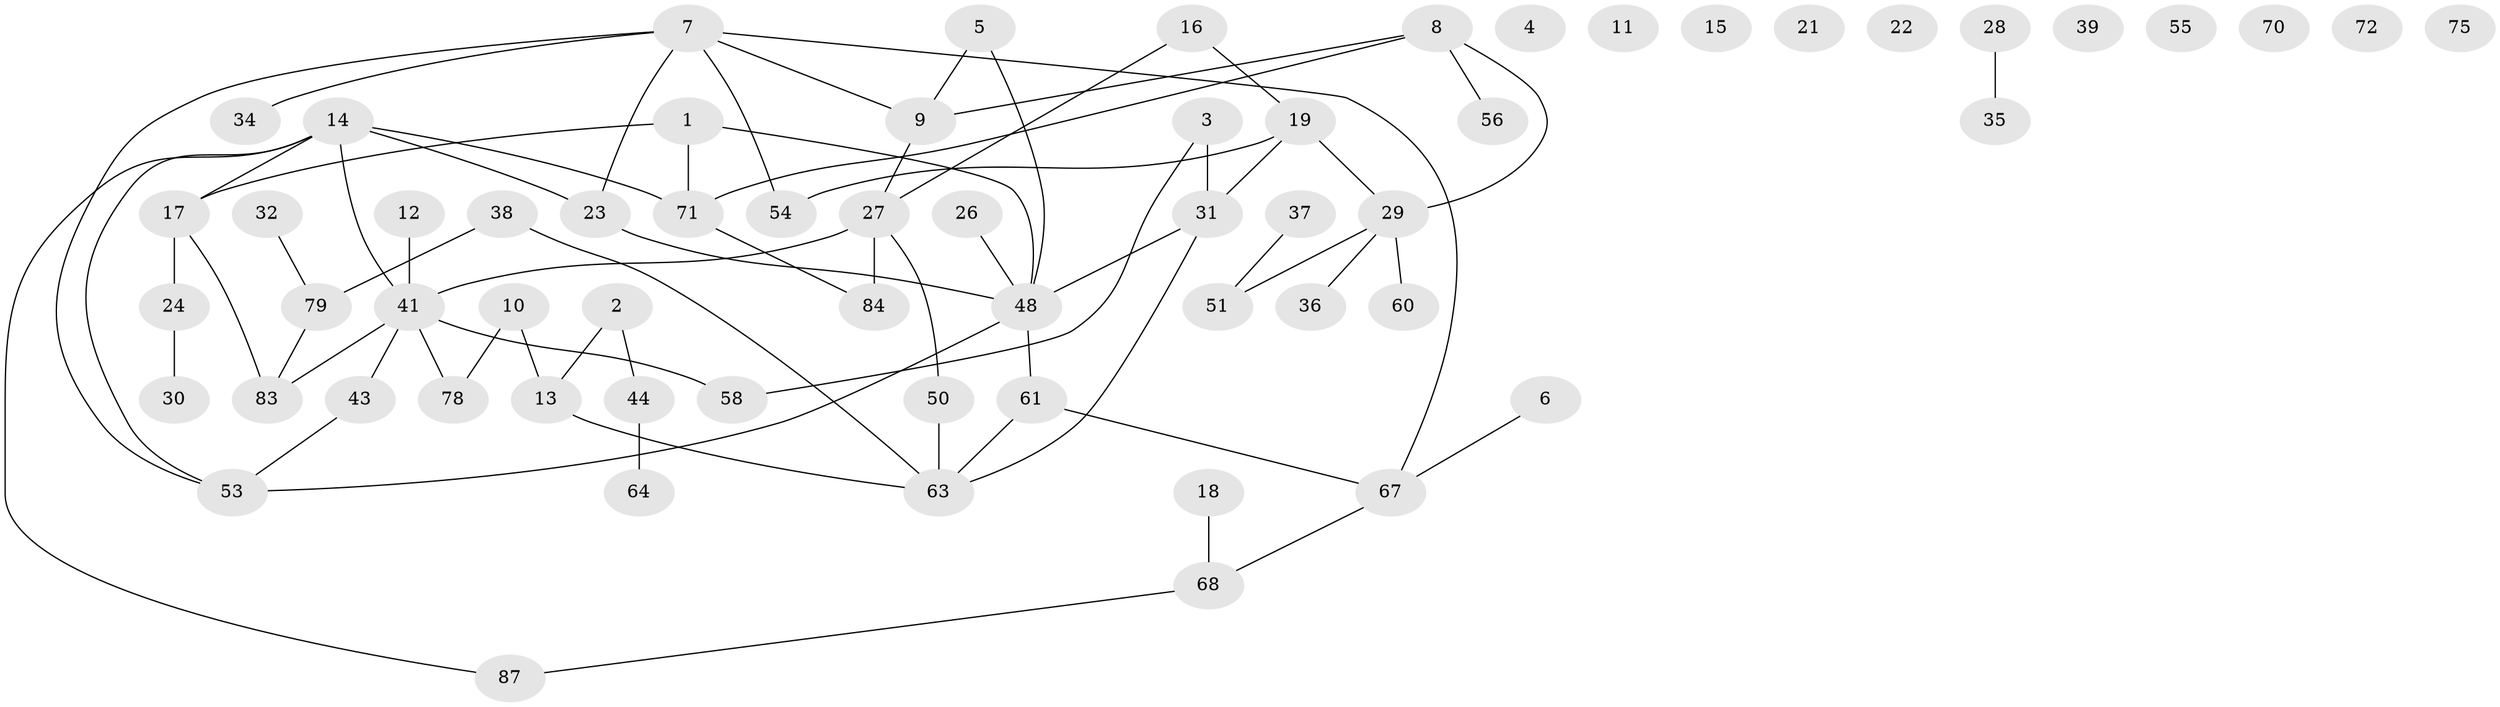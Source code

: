 // Generated by graph-tools (version 1.1) at 2025/23/03/03/25 07:23:24]
// undirected, 62 vertices, 70 edges
graph export_dot {
graph [start="1"]
  node [color=gray90,style=filled];
  1;
  2 [super="+47"];
  3 [super="+20"];
  4;
  5;
  6;
  7 [super="+82"];
  8 [super="+46"];
  9;
  10 [super="+40"];
  11;
  12 [super="+45"];
  13;
  14 [super="+65"];
  15;
  16;
  17 [super="+49"];
  18 [super="+33"];
  19 [super="+62"];
  21 [super="+59"];
  22;
  23;
  24 [super="+25"];
  26;
  27 [super="+77"];
  28;
  29 [super="+73"];
  30;
  31;
  32;
  34;
  35;
  36;
  37;
  38 [super="+81"];
  39;
  41 [super="+42"];
  43;
  44 [super="+52"];
  48 [super="+76"];
  50;
  51 [super="+57"];
  53 [super="+66"];
  54;
  55;
  56;
  58;
  60;
  61 [super="+69"];
  63 [super="+80"];
  64;
  67 [super="+74"];
  68;
  70;
  71 [super="+85"];
  72;
  75;
  78;
  79 [super="+86"];
  83 [super="+88"];
  84;
  87;
  1 -- 17;
  1 -- 48;
  1 -- 71;
  2 -- 44;
  2 -- 13;
  3 -- 31;
  3 -- 58;
  5 -- 9;
  5 -- 48;
  6 -- 67;
  7 -- 23;
  7 -- 67;
  7 -- 53;
  7 -- 9;
  7 -- 34;
  7 -- 54;
  8 -- 71;
  8 -- 9;
  8 -- 56;
  8 -- 29;
  9 -- 27;
  10 -- 13;
  10 -- 78;
  12 -- 41;
  13 -- 63;
  14 -- 23;
  14 -- 41;
  14 -- 71;
  14 -- 87;
  14 -- 17;
  14 -- 53;
  16 -- 27;
  16 -- 19;
  17 -- 24 [weight=2];
  17 -- 83;
  18 -- 68;
  19 -- 54;
  19 -- 29;
  19 -- 31;
  23 -- 48;
  24 -- 30;
  26 -- 48;
  27 -- 50;
  27 -- 84;
  27 -- 41;
  28 -- 35;
  29 -- 51;
  29 -- 60;
  29 -- 36;
  31 -- 48;
  31 -- 63;
  32 -- 79;
  37 -- 51;
  38 -- 63;
  38 -- 79;
  41 -- 78;
  41 -- 58;
  41 -- 43;
  41 -- 83;
  43 -- 53;
  44 -- 64;
  48 -- 53;
  48 -- 61;
  50 -- 63;
  61 -- 63;
  61 -- 67;
  67 -- 68;
  68 -- 87;
  71 -- 84;
  79 -- 83;
}
